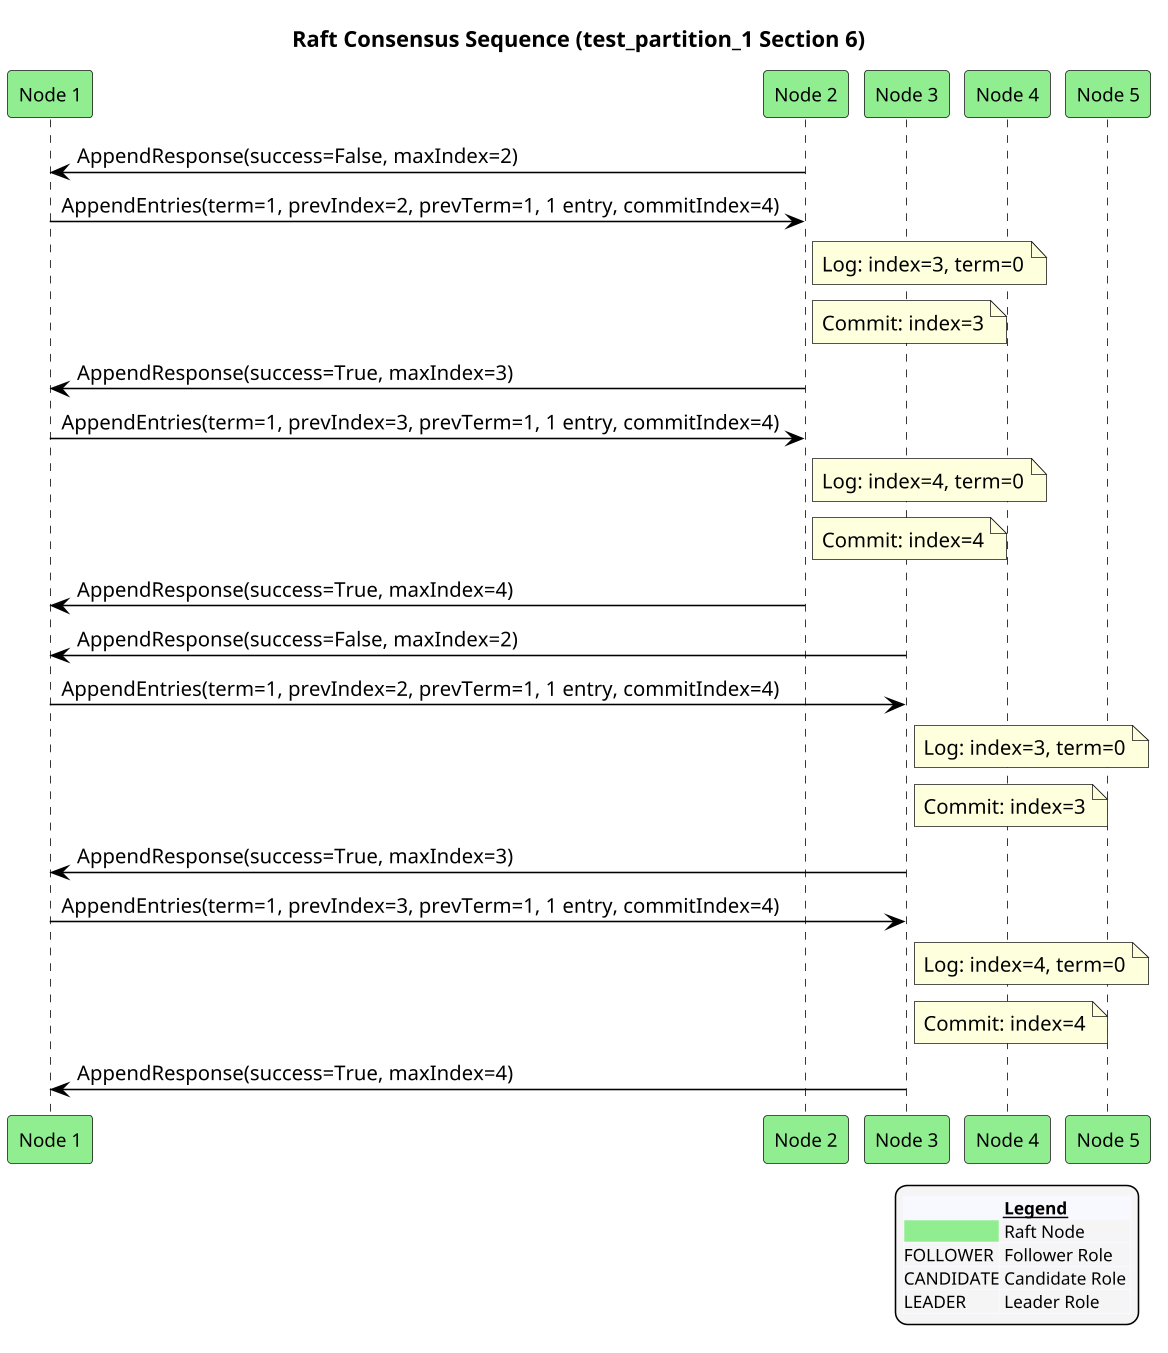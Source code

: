 @startuml
!pragma ratio 0.7
skinparam dpi 150
skinparam monochrome false
skinparam sequence {
  ArrowColor Black
  ActorBorderColor Black
  LifeLineBorderColor Black
  ParticipantFontSize 12
  Padding 10
}
skinparam legend {
  BackgroundColor #F5F5F5
  FontSize 11
}
title Raft Consensus Sequence (test_partition_1 Section 6)

participant "Node 1" as n1 order 10 #Lightgreen
participant "Node 2" as n2 order 20 #Lightgreen
participant "Node 3" as n3 order 30 #Lightgreen
participant "Node 4" as n4 order 40 #Lightgreen
participant "Node 5" as n5 order 50 #Lightgreen
n2 -> n1: AppendResponse(success=False, maxIndex=2)
n1 -> n2: AppendEntries(term=1, prevIndex=2, prevTerm=1, 1 entry, commitIndex=4)
note right of n2: Log: index=3, term=0
note right of n2: Commit: index=3
n2 -> n1: AppendResponse(success=True, maxIndex=3)
n1 -> n2: AppendEntries(term=1, prevIndex=3, prevTerm=1, 1 entry, commitIndex=4)
note right of n2: Log: index=4, term=0
note right of n2: Commit: index=4
n2 -> n1: AppendResponse(success=True, maxIndex=4)
n3 -> n1: AppendResponse(success=False, maxIndex=2)
n1 -> n3: AppendEntries(term=1, prevIndex=2, prevTerm=1, 1 entry, commitIndex=4)
note right of n3: Log: index=3, term=0
note right of n3: Commit: index=3
n3 -> n1: AppendResponse(success=True, maxIndex=3)
n1 -> n3: AppendEntries(term=1, prevIndex=3, prevTerm=1, 1 entry, commitIndex=4)
note right of n3: Log: index=4, term=0
note right of n3: Commit: index=4
n3 -> n1: AppendResponse(success=True, maxIndex=4)

legend right
  <#GhostWhite,#GhostWhite>|      |= __Legend__ |
  |<#Lightgreen>| Raft Node |
  |FOLLOWER| Follower Role |
  |CANDIDATE| Candidate Role |
  |LEADER| Leader Role |
endlegend
@enduml
